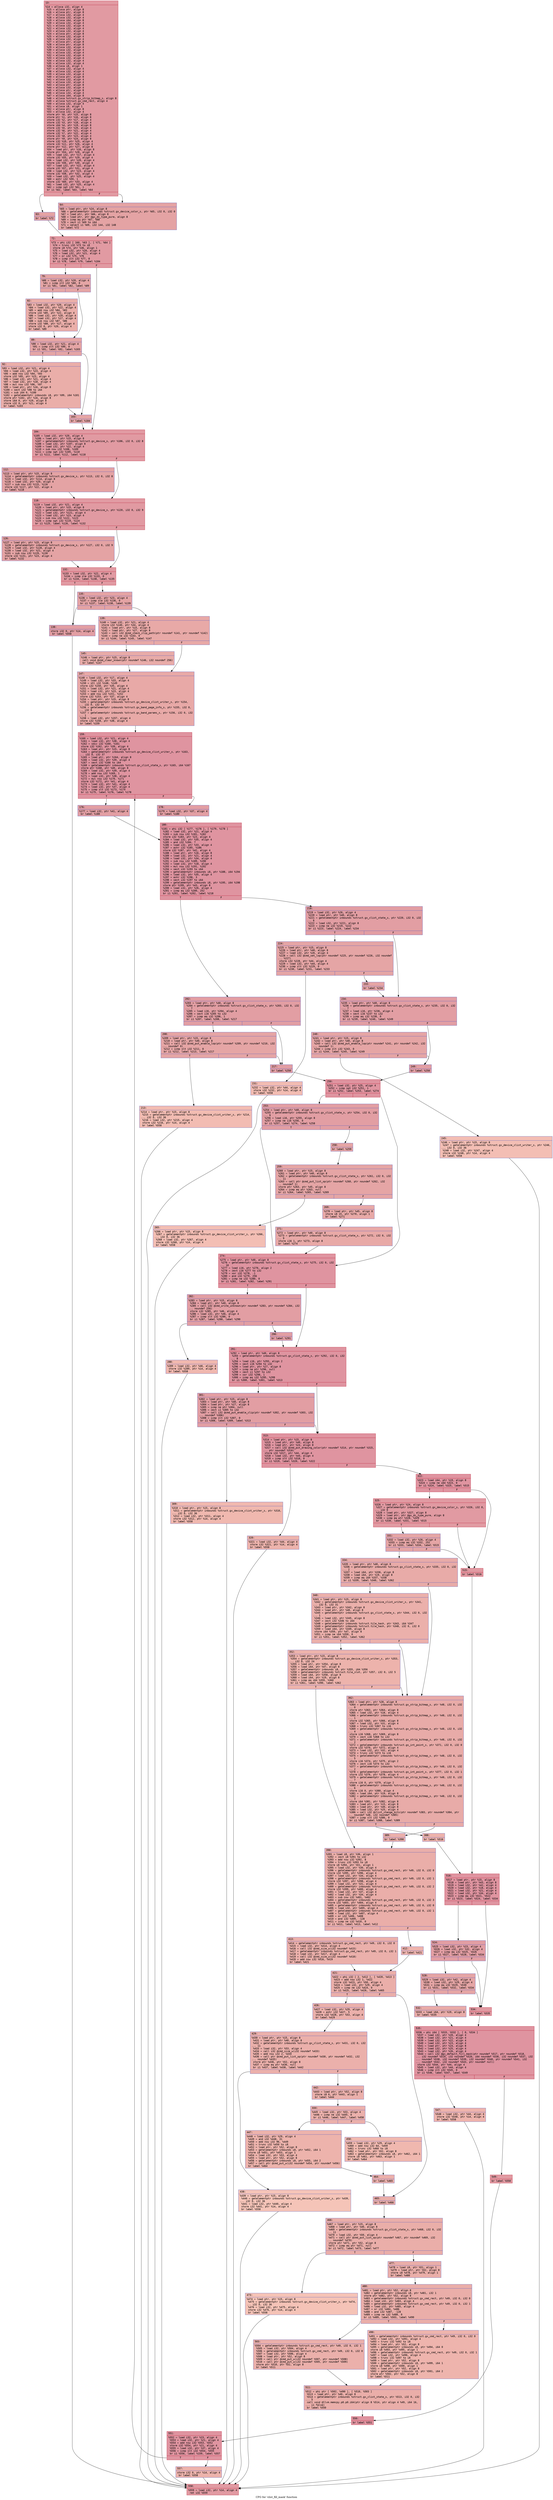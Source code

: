 digraph "CFG for 'clist_fill_mask' function" {
	label="CFG for 'clist_fill_mask' function";

	Node0x6000032221c0 [shape=record,color="#b70d28ff", style=filled, fillcolor="#bb1b2c70" fontname="Courier",label="{13:\l|  %14 = alloca i32, align 4\l  %15 = alloca ptr, align 8\l  %16 = alloca ptr, align 8\l  %17 = alloca i32, align 4\l  %18 = alloca i32, align 4\l  %19 = alloca i64, align 8\l  %20 = alloca i32, align 4\l  %21 = alloca i32, align 4\l  %22 = alloca i32, align 4\l  %23 = alloca i32, align 4\l  %24 = alloca ptr, align 8\l  %25 = alloca i32, align 4\l  %26 = alloca i32, align 4\l  %27 = alloca ptr, align 8\l  %28 = alloca ptr, align 8\l  %29 = alloca i32, align 4\l  %30 = alloca i32, align 4\l  %31 = alloca i32, align 4\l  %32 = alloca i32, align 4\l  %33 = alloca i32, align 4\l  %34 = alloca i32, align 4\l  %35 = alloca i32, align 4\l  %36 = alloca i8, align 1\l  %37 = alloca i32, align 4\l  %38 = alloca i32, align 4\l  %39 = alloca i32, align 4\l  %40 = alloca ptr, align 8\l  %41 = alloca i32, align 4\l  %42 = alloca i32, align 4\l  %43 = alloca ptr, align 8\l  %44 = alloca i32, align 4\l  %45 = alloca ptr, align 8\l  %46 = alloca i32, align 4\l  %47 = alloca i64, align 8\l  %48 = alloca %struct.gx_strip_bitmap_s, align 8\l  %49 = alloca %struct.gx_cmd_rect, align 4\l  %50 = alloca i32, align 4\l  %51 = alloca i8, align 1\l  %52 = alloca ptr, align 8\l  %53 = alloca i32, align 4\l  store ptr %0, ptr %15, align 8\l  store ptr %1, ptr %16, align 8\l  store i32 %2, ptr %17, align 4\l  store i32 %3, ptr %18, align 4\l  store i64 %4, ptr %19, align 8\l  store i32 %5, ptr %20, align 4\l  store i32 %6, ptr %21, align 4\l  store i32 %7, ptr %22, align 4\l  store i32 %8, ptr %23, align 4\l  store ptr %9, ptr %24, align 8\l  store i32 %10, ptr %25, align 4\l  store i32 %11, ptr %26, align 4\l  store ptr %12, ptr %27, align 8\l  %54 = load ptr, ptr %16, align 8\l  store ptr %54, ptr %28, align 8\l  %55 = load i32, ptr %17, align 4\l  store i32 %55, ptr %29, align 4\l  %56 = load i32, ptr %20, align 4\l  store i32 %56, ptr %30, align 4\l  %57 = load i32, ptr %22, align 4\l  store i32 %57, ptr %31, align 4\l  %58 = load i32, ptr %23, align 4\l  store i32 %58, ptr %32, align 4\l  %59 = load i32, ptr %25, align 4\l  %60 = ashr i32 %59, 1\l  store i32 %60, ptr %33, align 4\l  %61 = load i32, ptr %25, align 4\l  %62 = icmp sgt i32 %61, 1\l  br i1 %62, label %63, label %64\l|{<s0>T|<s1>F}}"];
	Node0x6000032221c0:s0 -> Node0x600003222210[tooltip="13 -> 63\nProbability 50.00%" ];
	Node0x6000032221c0:s1 -> Node0x600003222260[tooltip="13 -> 64\nProbability 50.00%" ];
	Node0x600003222210 [shape=record,color="#3d50c3ff", style=filled, fillcolor="#c32e3170" fontname="Courier",label="{63:\l|  br label %72\l}"];
	Node0x600003222210 -> Node0x6000032222b0[tooltip="63 -> 72\nProbability 100.00%" ];
	Node0x600003222260 [shape=record,color="#3d50c3ff", style=filled, fillcolor="#c32e3170" fontname="Courier",label="{64:\l|  %65 = load ptr, ptr %24, align 8\l  %66 = getelementptr inbounds %struct.gx_device_color_s, ptr %65, i32 0, i32 0\l  %67 = load ptr, ptr %66, align 8\l  %68 = load ptr, ptr @gx_dc_type_pure, align 8\l  %69 = icmp eq ptr %67, %68\l  %70 = zext i1 %69 to i64\l  %71 = select i1 %69, i32 144, i32 148\l  br label %72\l}"];
	Node0x600003222260 -> Node0x6000032222b0[tooltip="64 -> 72\nProbability 100.00%" ];
	Node0x6000032222b0 [shape=record,color="#b70d28ff", style=filled, fillcolor="#bb1b2c70" fontname="Courier",label="{72:\l|  %73 = phi i32 [ 160, %63 ], [ %71, %64 ]\l  %74 = trunc i32 %73 to i8\l  store i8 %74, ptr %36, align 1\l  %75 = load i32, ptr %20, align 4\l  %76 = load i32, ptr %21, align 4\l  %77 = or i32 %75, %76\l  %78 = icmp slt i32 %77, 0\l  br i1 %78, label %79, label %104\l|{<s0>T|<s1>F}}"];
	Node0x6000032222b0:s0 -> Node0x600003222300[tooltip="72 -> 79\nProbability 37.50%" ];
	Node0x6000032222b0:s1 -> Node0x600003222490[tooltip="72 -> 104\nProbability 62.50%" ];
	Node0x600003222300 [shape=record,color="#3d50c3ff", style=filled, fillcolor="#c5333470" fontname="Courier",label="{79:\l|  %80 = load i32, ptr %20, align 4\l  %81 = icmp slt i32 %80, 0\l  br i1 %81, label %82, label %89\l|{<s0>T|<s1>F}}"];
	Node0x600003222300:s0 -> Node0x600003222350[tooltip="79 -> 82\nProbability 37.50%" ];
	Node0x600003222300:s1 -> Node0x6000032223a0[tooltip="79 -> 89\nProbability 62.50%" ];
	Node0x600003222350 [shape=record,color="#3d50c3ff", style=filled, fillcolor="#d0473d70" fontname="Courier",label="{82:\l|  %83 = load i32, ptr %20, align 4\l  %84 = load i32, ptr %22, align 4\l  %85 = add nsw i32 %84, %83\l  store i32 %85, ptr %22, align 4\l  %86 = load i32, ptr %20, align 4\l  %87 = load i32, ptr %17, align 4\l  %88 = sub nsw i32 %87, %86\l  store i32 %88, ptr %17, align 4\l  store i32 0, ptr %20, align 4\l  br label %89\l}"];
	Node0x600003222350 -> Node0x6000032223a0[tooltip="82 -> 89\nProbability 100.00%" ];
	Node0x6000032223a0 [shape=record,color="#3d50c3ff", style=filled, fillcolor="#c5333470" fontname="Courier",label="{89:\l|  %90 = load i32, ptr %21, align 4\l  %91 = icmp slt i32 %90, 0\l  br i1 %91, label %92, label %103\l|{<s0>T|<s1>F}}"];
	Node0x6000032223a0:s0 -> Node0x6000032223f0[tooltip="89 -> 92\nProbability 37.50%" ];
	Node0x6000032223a0:s1 -> Node0x600003222440[tooltip="89 -> 103\nProbability 62.50%" ];
	Node0x6000032223f0 [shape=record,color="#3d50c3ff", style=filled, fillcolor="#d0473d70" fontname="Courier",label="{92:\l|  %93 = load i32, ptr %21, align 4\l  %94 = load i32, ptr %23, align 4\l  %95 = add nsw i32 %94, %93\l  store i32 %95, ptr %23, align 4\l  %96 = load i32, ptr %21, align 4\l  %97 = load i32, ptr %18, align 4\l  %98 = mul nsw i32 %96, %97\l  %99 = load ptr, ptr %16, align 8\l  %100 = sext i32 %98 to i64\l  %101 = sub i64 0, %100\l  %102 = getelementptr inbounds i8, ptr %99, i64 %101\l  store ptr %102, ptr %16, align 8\l  store i64 0, ptr %19, align 8\l  store i32 0, ptr %21, align 4\l  br label %103\l}"];
	Node0x6000032223f0 -> Node0x600003222440[tooltip="92 -> 103\nProbability 100.00%" ];
	Node0x600003222440 [shape=record,color="#3d50c3ff", style=filled, fillcolor="#c5333470" fontname="Courier",label="{103:\l|  br label %104\l}"];
	Node0x600003222440 -> Node0x600003222490[tooltip="103 -> 104\nProbability 100.00%" ];
	Node0x600003222490 [shape=record,color="#b70d28ff", style=filled, fillcolor="#bb1b2c70" fontname="Courier",label="{104:\l|  %105 = load i32, ptr %20, align 4\l  %106 = load ptr, ptr %15, align 8\l  %107 = getelementptr inbounds %struct.gx_device_s, ptr %106, i32 0, i32 8\l  %108 = load i32, ptr %107, align 8\l  %109 = load i32, ptr %22, align 4\l  %110 = sub nsw i32 %108, %109\l  %111 = icmp sgt i32 %105, %110\l  br i1 %111, label %112, label %118\l|{<s0>T|<s1>F}}"];
	Node0x600003222490:s0 -> Node0x6000032224e0[tooltip="104 -> 112\nProbability 50.00%" ];
	Node0x600003222490:s1 -> Node0x600003222530[tooltip="104 -> 118\nProbability 50.00%" ];
	Node0x6000032224e0 [shape=record,color="#3d50c3ff", style=filled, fillcolor="#c32e3170" fontname="Courier",label="{112:\l|  %113 = load ptr, ptr %15, align 8\l  %114 = getelementptr inbounds %struct.gx_device_s, ptr %113, i32 0, i32 8\l  %115 = load i32, ptr %114, align 8\l  %116 = load i32, ptr %20, align 4\l  %117 = sub nsw i32 %115, %116\l  store i32 %117, ptr %22, align 4\l  br label %118\l}"];
	Node0x6000032224e0 -> Node0x600003222530[tooltip="112 -> 118\nProbability 100.00%" ];
	Node0x600003222530 [shape=record,color="#b70d28ff", style=filled, fillcolor="#bb1b2c70" fontname="Courier",label="{118:\l|  %119 = load i32, ptr %21, align 4\l  %120 = load ptr, ptr %15, align 8\l  %121 = getelementptr inbounds %struct.gx_device_s, ptr %120, i32 0, i32 9\l  %122 = load i32, ptr %121, align 4\l  %123 = load i32, ptr %23, align 4\l  %124 = sub nsw i32 %122, %123\l  %125 = icmp sgt i32 %119, %124\l  br i1 %125, label %126, label %132\l|{<s0>T|<s1>F}}"];
	Node0x600003222530:s0 -> Node0x600003222580[tooltip="118 -> 126\nProbability 50.00%" ];
	Node0x600003222530:s1 -> Node0x6000032225d0[tooltip="118 -> 132\nProbability 50.00%" ];
	Node0x600003222580 [shape=record,color="#3d50c3ff", style=filled, fillcolor="#c32e3170" fontname="Courier",label="{126:\l|  %127 = load ptr, ptr %15, align 8\l  %128 = getelementptr inbounds %struct.gx_device_s, ptr %127, i32 0, i32 9\l  %129 = load i32, ptr %128, align 4\l  %130 = load i32, ptr %21, align 4\l  %131 = sub nsw i32 %129, %130\l  store i32 %131, ptr %23, align 4\l  br label %132\l}"];
	Node0x600003222580 -> Node0x6000032225d0[tooltip="126 -> 132\nProbability 100.00%" ];
	Node0x6000032225d0 [shape=record,color="#b70d28ff", style=filled, fillcolor="#bb1b2c70" fontname="Courier",label="{132:\l|  %133 = load i32, ptr %22, align 4\l  %134 = icmp sle i32 %133, 0\l  br i1 %134, label %138, label %135\l|{<s0>T|<s1>F}}"];
	Node0x6000032225d0:s0 -> Node0x600003222670[tooltip="132 -> 138\nProbability 50.00%" ];
	Node0x6000032225d0:s1 -> Node0x600003222620[tooltip="132 -> 135\nProbability 50.00%" ];
	Node0x600003222620 [shape=record,color="#3d50c3ff", style=filled, fillcolor="#c32e3170" fontname="Courier",label="{135:\l|  %136 = load i32, ptr %23, align 4\l  %137 = icmp sle i32 %136, 0\l  br i1 %137, label %138, label %139\l|{<s0>T|<s1>F}}"];
	Node0x600003222620:s0 -> Node0x600003222670[tooltip="135 -> 138\nProbability 50.00%" ];
	Node0x600003222620:s1 -> Node0x6000032226c0[tooltip="135 -> 139\nProbability 50.00%" ];
	Node0x600003222670 [shape=record,color="#3d50c3ff", style=filled, fillcolor="#be242e70" fontname="Courier",label="{138:\l|  store i32 0, ptr %14, align 4\l  br label %558\l}"];
	Node0x600003222670 -> Node0x600003223e80[tooltip="138 -> 558\nProbability 100.00%" ];
	Node0x6000032226c0 [shape=record,color="#3d50c3ff", style=filled, fillcolor="#ca3b3770" fontname="Courier",label="{139:\l|  %140 = load i32, ptr %21, align 4\l  store i32 %140, ptr %34, align 4\l  %141 = load ptr, ptr %15, align 8\l  %142 = load ptr, ptr %27, align 8\l  %143 = call i32 @cmd_check_clip_path(ptr noundef %141, ptr noundef %142)\l  %144 = icmp ne i32 %143, 0\l  br i1 %144, label %145, label %147\l|{<s0>T|<s1>F}}"];
	Node0x6000032226c0:s0 -> Node0x600003222710[tooltip="139 -> 145\nProbability 62.50%" ];
	Node0x6000032226c0:s1 -> Node0x600003222760[tooltip="139 -> 147\nProbability 37.50%" ];
	Node0x600003222710 [shape=record,color="#3d50c3ff", style=filled, fillcolor="#cc403a70" fontname="Courier",label="{145:\l|  %146 = load ptr, ptr %15, align 8\l  call void @cmd_clear_known(ptr noundef %146, i32 noundef 256)\l  br label %147\l}"];
	Node0x600003222710 -> Node0x600003222760[tooltip="145 -> 147\nProbability 100.00%" ];
	Node0x600003222760 [shape=record,color="#3d50c3ff", style=filled, fillcolor="#ca3b3770" fontname="Courier",label="{147:\l|  %148 = load i32, ptr %17, align 4\l  %149 = load i32, ptr %33, align 4\l  %150 = shl i32 %148, %149\l  store i32 %150, ptr %35, align 4\l  %151 = load i32, ptr %21, align 4\l  %152 = load i32, ptr %23, align 4\l  %153 = add nsw i32 %151, %152\l  store i32 %153, ptr %37, align 4\l  %154 = load ptr, ptr %15, align 8\l  %155 = getelementptr inbounds %struct.gx_device_clist_writer_s, ptr %154,\l... i32 0, i32 34\l  %156 = getelementptr inbounds %struct.gx_band_page_info_s, ptr %155, i32 0,\l... i32 6\l  %157 = getelementptr inbounds %struct.gx_band_params_s, ptr %156, i32 0, i32\l... 1\l  %158 = load i32, ptr %157, align 4\l  store i32 %158, ptr %38, align 4\l  br label %159\l}"];
	Node0x600003222760 -> Node0x6000032227b0[tooltip="147 -> 159\nProbability 100.00%" ];
	Node0x6000032227b0 [shape=record,color="#b70d28ff", style=filled, fillcolor="#b70d2870" fontname="Courier",label="{159:\l|  %160 = load i32, ptr %21, align 4\l  %161 = load i32, ptr %38, align 4\l  %162 = sdiv i32 %160, %161\l  store i32 %162, ptr %39, align 4\l  %163 = load ptr, ptr %15, align 8\l  %164 = getelementptr inbounds %struct.gx_device_clist_writer_s, ptr %163,\l... i32 0, i32 37\l  %165 = load ptr, ptr %164, align 8\l  %166 = load i32, ptr %39, align 4\l  %167 = sext i32 %166 to i64\l  %168 = getelementptr inbounds %struct.gx_clist_state_s, ptr %165, i64 %167\l  store ptr %168, ptr %40, align 8\l  %169 = load i32, ptr %39, align 4\l  %170 = add nsw i32 %169, 1\l  %171 = load i32, ptr %38, align 4\l  %172 = mul nsw i32 %170, %171\l  store i32 %172, ptr %41, align 4\l  %173 = load i32, ptr %41, align 4\l  %174 = load i32, ptr %37, align 4\l  %175 = icmp slt i32 %173, %174\l  br i1 %175, label %176, label %178\l|{<s0>T|<s1>F}}"];
	Node0x6000032227b0:s0 -> Node0x600003222800[tooltip="159 -> 176\nProbability 50.00%" ];
	Node0x6000032227b0:s1 -> Node0x600003222850[tooltip="159 -> 178\nProbability 50.00%" ];
	Node0x600003222800 [shape=record,color="#3d50c3ff", style=filled, fillcolor="#be242e70" fontname="Courier",label="{176:\l|  %177 = load i32, ptr %41, align 4\l  br label %180\l}"];
	Node0x600003222800 -> Node0x6000032228a0[tooltip="176 -> 180\nProbability 100.00%" ];
	Node0x600003222850 [shape=record,color="#3d50c3ff", style=filled, fillcolor="#be242e70" fontname="Courier",label="{178:\l|  %179 = load i32, ptr %37, align 4\l  br label %180\l}"];
	Node0x600003222850 -> Node0x6000032228a0[tooltip="178 -> 180\nProbability 100.00%" ];
	Node0x6000032228a0 [shape=record,color="#b70d28ff", style=filled, fillcolor="#b70d2870" fontname="Courier",label="{180:\l|  %181 = phi i32 [ %177, %176 ], [ %179, %178 ]\l  %182 = load i32, ptr %21, align 4\l  %183 = sub nsw i32 %181, %182\l  store i32 %183, ptr %23, align 4\l  %184 = load i32, ptr %35, align 4\l  %185 = and i32 %184, 7\l  %186 = load i32, ptr %33, align 4\l  %187 = ashr i32 %185, %186\l  store i32 %187, ptr %42, align 4\l  %188 = load ptr, ptr %16, align 8\l  %189 = load i32, ptr %21, align 4\l  %190 = load i32, ptr %34, align 4\l  %191 = sub nsw i32 %189, %190\l  %192 = load i32, ptr %18, align 4\l  %193 = mul nsw i32 %191, %192\l  %194 = sext i32 %193 to i64\l  %195 = getelementptr inbounds i8, ptr %188, i64 %194\l  %196 = load i32, ptr %35, align 4\l  %197 = ashr i32 %196, 3\l  %198 = sext i32 %197 to i64\l  %199 = getelementptr inbounds i8, ptr %195, i64 %198\l  store ptr %199, ptr %43, align 8\l  %200 = load i32, ptr %26, align 4\l  %201 = icmp eq i32 %200, 252\l  br i1 %201, label %202, label %218\l|{<s0>T|<s1>F}}"];
	Node0x6000032228a0:s0 -> Node0x6000032228f0[tooltip="180 -> 202\nProbability 50.00%" ];
	Node0x6000032228a0:s1 -> Node0x600003222a30[tooltip="180 -> 218\nProbability 50.00%" ];
	Node0x6000032228f0 [shape=record,color="#3d50c3ff", style=filled, fillcolor="#be242e70" fontname="Courier",label="{202:\l|  %203 = load ptr, ptr %40, align 8\l  %204 = getelementptr inbounds %struct.gx_clist_state_s, ptr %203, i32 0, i32\l... 7\l  %205 = load i16, ptr %204, align 4\l  %206 = sext i16 %205 to i32\l  %207 = icmp eq i32 %206, 1\l  br i1 %207, label %208, label %217\l|{<s0>T|<s1>F}}"];
	Node0x6000032228f0:s0 -> Node0x600003222940[tooltip="202 -> 208\nProbability 50.00%" ];
	Node0x6000032228f0:s1 -> Node0x6000032229e0[tooltip="202 -> 217\nProbability 50.00%" ];
	Node0x600003222940 [shape=record,color="#3d50c3ff", style=filled, fillcolor="#c5333470" fontname="Courier",label="{208:\l|  %209 = load ptr, ptr %15, align 8\l  %210 = load ptr, ptr %40, align 8\l  %211 = call i32 @cmd_put_enable_lop(ptr noundef %209, ptr noundef %210, i32\l... noundef 0)\l  %212 = icmp slt i32 %211, 0\l  br i1 %212, label %213, label %217\l|{<s0>T|<s1>F}}"];
	Node0x600003222940:s0 -> Node0x600003222990[tooltip="208 -> 213\nProbability 3.12%" ];
	Node0x600003222940:s1 -> Node0x6000032229e0[tooltip="208 -> 217\nProbability 96.88%" ];
	Node0x600003222990 [shape=record,color="#3d50c3ff", style=filled, fillcolor="#e1675170" fontname="Courier",label="{213:\l|  %214 = load ptr, ptr %15, align 8\l  %215 = getelementptr inbounds %struct.gx_device_clist_writer_s, ptr %214,\l... i32 0, i32 36\l  %216 = load i32, ptr %215, align 4\l  store i32 %216, ptr %14, align 4\l  br label %558\l}"];
	Node0x600003222990 -> Node0x600003223e80[tooltip="213 -> 558\nProbability 100.00%" ];
	Node0x6000032229e0 [shape=record,color="#3d50c3ff", style=filled, fillcolor="#be242e70" fontname="Courier",label="{217:\l|  br label %250\l}"];
	Node0x6000032229e0 -> Node0x600003222cb0[tooltip="217 -> 250\nProbability 100.00%" ];
	Node0x600003222a30 [shape=record,color="#3d50c3ff", style=filled, fillcolor="#be242e70" fontname="Courier",label="{218:\l|  %219 = load i32, ptr %26, align 4\l  %220 = load ptr, ptr %40, align 8\l  %221 = getelementptr inbounds %struct.gx_clist_state_s, ptr %220, i32 0, i32\l... 6\l  %222 = load i32, ptr %221, align 8\l  %223 = icmp ne i32 %219, %222\l  br i1 %223, label %224, label %234\l|{<s0>T|<s1>F}}"];
	Node0x600003222a30:s0 -> Node0x600003222a80[tooltip="218 -> 224\nProbability 50.00%" ];
	Node0x600003222a30:s1 -> Node0x600003222b70[tooltip="218 -> 234\nProbability 50.00%" ];
	Node0x600003222a80 [shape=record,color="#3d50c3ff", style=filled, fillcolor="#c5333470" fontname="Courier",label="{224:\l|  %225 = load ptr, ptr %15, align 8\l  %226 = load ptr, ptr %40, align 8\l  %227 = load i32, ptr %26, align 4\l  %228 = call i32 @cmd_set_lop(ptr noundef %225, ptr noundef %226, i32 noundef\l... %227)\l  store i32 %228, ptr %44, align 4\l  %229 = load i32, ptr %44, align 4\l  %230 = icmp slt i32 %229, 0\l  br i1 %230, label %231, label %233\l|{<s0>T|<s1>F}}"];
	Node0x600003222a80:s0 -> Node0x600003222ad0[tooltip="224 -> 231\nProbability 3.12%" ];
	Node0x600003222a80:s1 -> Node0x600003222b20[tooltip="224 -> 233\nProbability 96.88%" ];
	Node0x600003222ad0 [shape=record,color="#3d50c3ff", style=filled, fillcolor="#e1675170" fontname="Courier",label="{231:\l|  %232 = load i32, ptr %44, align 4\l  store i32 %232, ptr %14, align 4\l  br label %558\l}"];
	Node0x600003222ad0 -> Node0x600003223e80[tooltip="231 -> 558\nProbability 100.00%" ];
	Node0x600003222b20 [shape=record,color="#3d50c3ff", style=filled, fillcolor="#c5333470" fontname="Courier",label="{233:\l|  br label %234\l}"];
	Node0x600003222b20 -> Node0x600003222b70[tooltip="233 -> 234\nProbability 100.00%" ];
	Node0x600003222b70 [shape=record,color="#3d50c3ff", style=filled, fillcolor="#be242e70" fontname="Courier",label="{234:\l|  %235 = load ptr, ptr %40, align 8\l  %236 = getelementptr inbounds %struct.gx_clist_state_s, ptr %235, i32 0, i32\l... 7\l  %237 = load i16, ptr %236, align 4\l  %238 = sext i16 %237 to i32\l  %239 = icmp eq i32 %238, 0\l  br i1 %239, label %240, label %249\l|{<s0>T|<s1>F}}"];
	Node0x600003222b70:s0 -> Node0x600003222bc0[tooltip="234 -> 240\nProbability 37.50%" ];
	Node0x600003222b70:s1 -> Node0x600003222c60[tooltip="234 -> 249\nProbability 62.50%" ];
	Node0x600003222bc0 [shape=record,color="#3d50c3ff", style=filled, fillcolor="#c5333470" fontname="Courier",label="{240:\l|  %241 = load ptr, ptr %15, align 8\l  %242 = load ptr, ptr %40, align 8\l  %243 = call i32 @cmd_put_enable_lop(ptr noundef %241, ptr noundef %242, i32\l... noundef 1)\l  %244 = icmp slt i32 %243, 0\l  br i1 %244, label %245, label %249\l|{<s0>T|<s1>F}}"];
	Node0x600003222bc0:s0 -> Node0x600003222c10[tooltip="240 -> 245\nProbability 3.12%" ];
	Node0x600003222bc0:s1 -> Node0x600003222c60[tooltip="240 -> 249\nProbability 96.88%" ];
	Node0x600003222c10 [shape=record,color="#3d50c3ff", style=filled, fillcolor="#e36c5570" fontname="Courier",label="{245:\l|  %246 = load ptr, ptr %15, align 8\l  %247 = getelementptr inbounds %struct.gx_device_clist_writer_s, ptr %246,\l... i32 0, i32 36\l  %248 = load i32, ptr %247, align 4\l  store i32 %248, ptr %14, align 4\l  br label %558\l}"];
	Node0x600003222c10 -> Node0x600003223e80[tooltip="245 -> 558\nProbability 100.00%" ];
	Node0x600003222c60 [shape=record,color="#3d50c3ff", style=filled, fillcolor="#be242e70" fontname="Courier",label="{249:\l|  br label %250\l}"];
	Node0x600003222c60 -> Node0x600003222cb0[tooltip="249 -> 250\nProbability 100.00%" ];
	Node0x600003222cb0 [shape=record,color="#b70d28ff", style=filled, fillcolor="#b70d2870" fontname="Courier",label="{250:\l|  %251 = load i32, ptr %25, align 4\l  %252 = icmp sgt i32 %251, 1\l  br i1 %252, label %253, label %274\l|{<s0>T|<s1>F}}"];
	Node0x600003222cb0:s0 -> Node0x600003222d00[tooltip="250 -> 253\nProbability 50.00%" ];
	Node0x600003222cb0:s1 -> Node0x600003222ee0[tooltip="250 -> 274\nProbability 50.00%" ];
	Node0x600003222d00 [shape=record,color="#3d50c3ff", style=filled, fillcolor="#be242e70" fontname="Courier",label="{253:\l|  %254 = load ptr, ptr %40, align 8\l  %255 = getelementptr inbounds %struct.gx_clist_state_s, ptr %254, i32 0, i32\l... 9\l  %256 = load i16, ptr %255, align 8\l  %257 = icmp ne i16 %256, 0\l  br i1 %257, label %274, label %258\l|{<s0>T|<s1>F}}"];
	Node0x600003222d00:s0 -> Node0x600003222ee0[tooltip="253 -> 274\nProbability 62.50%" ];
	Node0x600003222d00:s1 -> Node0x600003222d50[tooltip="253 -> 258\nProbability 37.50%" ];
	Node0x600003222d50 [shape=record,color="#3d50c3ff", style=filled, fillcolor="#c5333470" fontname="Courier",label="{258:\l|  br label %259\l}"];
	Node0x600003222d50 -> Node0x600003222da0[tooltip="258 -> 259\nProbability 100.00%" ];
	Node0x600003222da0 [shape=record,color="#3d50c3ff", style=filled, fillcolor="#c5333470" fontname="Courier",label="{259:\l|  %260 = load ptr, ptr %15, align 8\l  %261 = load ptr, ptr %40, align 8\l  %262 = getelementptr inbounds %struct.gx_clist_state_s, ptr %261, i32 0, i32\l... 11\l  %263 = call ptr @cmd_put_list_op(ptr noundef %260, ptr noundef %262, i32\l... noundef 1)\l  store ptr %263, ptr %45, align 8\l  %264 = icmp eq ptr %263, null\l  br i1 %264, label %265, label %269\l|{<s0>T|<s1>F}}"];
	Node0x600003222da0:s0 -> Node0x600003222df0[tooltip="259 -> 265\nProbability 3.12%" ];
	Node0x600003222da0:s1 -> Node0x600003222e40[tooltip="259 -> 269\nProbability 96.88%" ];
	Node0x600003222df0 [shape=record,color="#3d50c3ff", style=filled, fillcolor="#e36c5570" fontname="Courier",label="{265:\l|  %266 = load ptr, ptr %15, align 8\l  %267 = getelementptr inbounds %struct.gx_device_clist_writer_s, ptr %266,\l... i32 0, i32 36\l  %268 = load i32, ptr %267, align 4\l  store i32 %268, ptr %14, align 4\l  br label %558\l}"];
	Node0x600003222df0 -> Node0x600003223e80[tooltip="265 -> 558\nProbability 100.00%" ];
	Node0x600003222e40 [shape=record,color="#3d50c3ff", style=filled, fillcolor="#ca3b3770" fontname="Courier",label="{269:\l|  %270 = load ptr, ptr %45, align 8\l  store i8 15, ptr %270, align 1\l  br label %271\l}"];
	Node0x600003222e40 -> Node0x600003222e90[tooltip="269 -> 271\nProbability 100.00%" ];
	Node0x600003222e90 [shape=record,color="#3d50c3ff", style=filled, fillcolor="#ca3b3770" fontname="Courier",label="{271:\l|  %272 = load ptr, ptr %40, align 8\l  %273 = getelementptr inbounds %struct.gx_clist_state_s, ptr %272, i32 0, i32\l... 9\l  store i16 1, ptr %273, align 8\l  br label %274\l}"];
	Node0x600003222e90 -> Node0x600003222ee0[tooltip="271 -> 274\nProbability 100.00%" ];
	Node0x600003222ee0 [shape=record,color="#b70d28ff", style=filled, fillcolor="#b70d2870" fontname="Courier",label="{274:\l|  %275 = load ptr, ptr %40, align 8\l  %276 = getelementptr inbounds %struct.gx_clist_state_s, ptr %275, i32 0, i32\l... 10\l  %277 = load i16, ptr %276, align 2\l  %278 = zext i16 %277 to i32\l  %279 = xor i32 %278, -1\l  %280 = and i32 %279, 256\l  %281 = icmp ne i32 %280, 0\l  br i1 %281, label %282, label %291\l|{<s0>T|<s1>F}}"];
	Node0x600003222ee0:s0 -> Node0x600003222f30[tooltip="274 -> 282\nProbability 50.00%" ];
	Node0x600003222ee0:s1 -> Node0x600003223020[tooltip="274 -> 291\nProbability 50.00%" ];
	Node0x600003222f30 [shape=record,color="#3d50c3ff", style=filled, fillcolor="#be242e70" fontname="Courier",label="{282:\l|  %283 = load ptr, ptr %15, align 8\l  %284 = load ptr, ptr %40, align 8\l  %285 = call i32 @cmd_write_unknown(ptr noundef %283, ptr noundef %284, i32\l... noundef 256)\l  store i32 %285, ptr %46, align 4\l  %286 = load i32, ptr %46, align 4\l  %287 = icmp slt i32 %286, 0\l  br i1 %287, label %288, label %290\l|{<s0>T|<s1>F}}"];
	Node0x600003222f30:s0 -> Node0x600003222f80[tooltip="282 -> 288\nProbability 3.12%" ];
	Node0x600003222f30:s1 -> Node0x600003222fd0[tooltip="282 -> 290\nProbability 96.88%" ];
	Node0x600003222f80 [shape=record,color="#3d50c3ff", style=filled, fillcolor="#dc5d4a70" fontname="Courier",label="{288:\l|  %289 = load i32, ptr %46, align 4\l  store i32 %289, ptr %14, align 4\l  br label %558\l}"];
	Node0x600003222f80 -> Node0x600003223e80[tooltip="288 -> 558\nProbability 100.00%" ];
	Node0x600003222fd0 [shape=record,color="#3d50c3ff", style=filled, fillcolor="#be242e70" fontname="Courier",label="{290:\l|  br label %291\l}"];
	Node0x600003222fd0 -> Node0x600003223020[tooltip="290 -> 291\nProbability 100.00%" ];
	Node0x600003223020 [shape=record,color="#b70d28ff", style=filled, fillcolor="#b70d2870" fontname="Courier",label="{291:\l|  %292 = load ptr, ptr %40, align 8\l  %293 = getelementptr inbounds %struct.gx_clist_state_s, ptr %292, i32 0, i32\l... 8\l  %294 = load i16, ptr %293, align 2\l  %295 = sext i16 %294 to i32\l  %296 = load ptr, ptr %27, align 8\l  %297 = icmp ne ptr %296, null\l  %298 = zext i1 %297 to i32\l  %299 = xor i32 %298, 1\l  %300 = icmp eq i32 %295, %299\l  br i1 %300, label %301, label %313\l|{<s0>T|<s1>F}}"];
	Node0x600003223020:s0 -> Node0x600003223070[tooltip="291 -> 301\nProbability 50.00%" ];
	Node0x600003223020:s1 -> Node0x600003223110[tooltip="291 -> 313\nProbability 50.00%" ];
	Node0x600003223070 [shape=record,color="#3d50c3ff", style=filled, fillcolor="#be242e70" fontname="Courier",label="{301:\l|  %302 = load ptr, ptr %15, align 8\l  %303 = load ptr, ptr %40, align 8\l  %304 = load ptr, ptr %27, align 8\l  %305 = icmp ne ptr %304, null\l  %306 = zext i1 %305 to i32\l  %307 = call i32 @cmd_put_enable_clip(ptr noundef %302, ptr noundef %303, i32\l... noundef %306)\l  %308 = icmp slt i32 %307, 0\l  br i1 %308, label %309, label %313\l|{<s0>T|<s1>F}}"];
	Node0x600003223070:s0 -> Node0x6000032230c0[tooltip="301 -> 309\nProbability 3.12%" ];
	Node0x600003223070:s1 -> Node0x600003223110[tooltip="301 -> 313\nProbability 96.88%" ];
	Node0x6000032230c0 [shape=record,color="#3d50c3ff", style=filled, fillcolor="#dc5d4a70" fontname="Courier",label="{309:\l|  %310 = load ptr, ptr %15, align 8\l  %311 = getelementptr inbounds %struct.gx_device_clist_writer_s, ptr %310,\l... i32 0, i32 36\l  %312 = load i32, ptr %311, align 4\l  store i32 %312, ptr %14, align 4\l  br label %558\l}"];
	Node0x6000032230c0 -> Node0x600003223e80[tooltip="309 -> 558\nProbability 100.00%" ];
	Node0x600003223110 [shape=record,color="#b70d28ff", style=filled, fillcolor="#b70d2870" fontname="Courier",label="{313:\l|  %314 = load ptr, ptr %15, align 8\l  %315 = load ptr, ptr %40, align 8\l  %316 = load ptr, ptr %24, align 8\l  %317 = call i32 @cmd_put_drawing_color(ptr noundef %314, ptr noundef %315,\l... ptr noundef %316)\l  store i32 %317, ptr %44, align 4\l  %318 = load i32, ptr %44, align 4\l  %319 = icmp slt i32 %318, 0\l  br i1 %319, label %320, label %322\l|{<s0>T|<s1>F}}"];
	Node0x600003223110:s0 -> Node0x600003223160[tooltip="313 -> 320\nProbability 3.12%" ];
	Node0x600003223110:s1 -> Node0x6000032231b0[tooltip="313 -> 322\nProbability 96.88%" ];
	Node0x600003223160 [shape=record,color="#3d50c3ff", style=filled, fillcolor="#d6524470" fontname="Courier",label="{320:\l|  %321 = load i32, ptr %44, align 4\l  store i32 %321, ptr %14, align 4\l  br label %558\l}"];
	Node0x600003223160 -> Node0x600003223e80[tooltip="320 -> 558\nProbability 100.00%" ];
	Node0x6000032231b0 [shape=record,color="#b70d28ff", style=filled, fillcolor="#b70d2870" fontname="Courier",label="{322:\l|  %323 = load i64, ptr %19, align 8\l  %324 = icmp ne i64 %323, 0\l  br i1 %324, label %325, label %515\l|{<s0>T|<s1>F}}"];
	Node0x6000032231b0:s0 -> Node0x600003223200[tooltip="322 -> 325\nProbability 62.50%" ];
	Node0x6000032231b0:s1 -> Node0x600003223ac0[tooltip="322 -> 515\nProbability 37.50%" ];
	Node0x600003223200 [shape=record,color="#b70d28ff", style=filled, fillcolor="#bb1b2c70" fontname="Courier",label="{325:\l|  %326 = load ptr, ptr %24, align 8\l  %327 = getelementptr inbounds %struct.gx_device_color_s, ptr %326, i32 0,\l... i32 0\l  %328 = load ptr, ptr %327, align 8\l  %329 = load ptr, ptr @gx_dc_type_pure, align 8\l  %330 = icmp eq ptr %328, %329\l  br i1 %330, label %331, label %515\l|{<s0>T|<s1>F}}"];
	Node0x600003223200:s0 -> Node0x600003223250[tooltip="325 -> 331\nProbability 37.50%" ];
	Node0x600003223200:s1 -> Node0x600003223ac0[tooltip="325 -> 515\nProbability 62.50%" ];
	Node0x600003223250 [shape=record,color="#3d50c3ff", style=filled, fillcolor="#c5333470" fontname="Courier",label="{331:\l|  %332 = load i32, ptr %26, align 4\l  %333 = icmp eq i32 %332, 252\l  br i1 %333, label %334, label %515\l|{<s0>T|<s1>F}}"];
	Node0x600003223250:s0 -> Node0x6000032232a0[tooltip="331 -> 334\nProbability 50.00%" ];
	Node0x600003223250:s1 -> Node0x600003223ac0[tooltip="331 -> 515\nProbability 50.00%" ];
	Node0x6000032232a0 [shape=record,color="#3d50c3ff", style=filled, fillcolor="#cc403a70" fontname="Courier",label="{334:\l|  %335 = load ptr, ptr %40, align 8\l  %336 = getelementptr inbounds %struct.gx_clist_state_s, ptr %335, i32 0, i32\l... 2\l  %337 = load i64, ptr %336, align 8\l  %338 = load i64, ptr %19, align 8\l  %339 = icmp eq i64 %337, %338\l  br i1 %339, label %340, label %362\l|{<s0>T|<s1>F}}"];
	Node0x6000032232a0:s0 -> Node0x6000032232f0[tooltip="334 -> 340\nProbability 50.00%" ];
	Node0x6000032232a0:s1 -> Node0x600003223390[tooltip="334 -> 362\nProbability 50.00%" ];
	Node0x6000032232f0 [shape=record,color="#3d50c3ff", style=filled, fillcolor="#d24b4070" fontname="Courier",label="{340:\l|  %341 = load ptr, ptr %15, align 8\l  %342 = getelementptr inbounds %struct.gx_device_clist_writer_s, ptr %341,\l... i32 0, i32 31\l  %343 = load ptr, ptr %342, align 8\l  %344 = load ptr, ptr %40, align 8\l  %345 = getelementptr inbounds %struct.gx_clist_state_s, ptr %344, i32 0, i32\l... 1\l  %346 = load i32, ptr %345, align 8\l  %347 = zext i32 %346 to i64\l  %348 = getelementptr inbounds %struct.tile_hash, ptr %343, i64 %347\l  %349 = getelementptr inbounds %struct.tile_hash, ptr %348, i32 0, i32 0\l  %350 = load i64, ptr %349, align 8\l  store i64 %350, ptr %47, align 8\l  %351 = icmp ne i64 %350, 0\l  br i1 %351, label %352, label %362\l|{<s0>T|<s1>F}}"];
	Node0x6000032232f0:s0 -> Node0x600003223340[tooltip="340 -> 352\nProbability 62.50%" ];
	Node0x6000032232f0:s1 -> Node0x600003223390[tooltip="340 -> 362\nProbability 37.50%" ];
	Node0x600003223340 [shape=record,color="#3d50c3ff", style=filled, fillcolor="#d6524470" fontname="Courier",label="{352:\l|  %353 = load ptr, ptr %15, align 8\l  %354 = getelementptr inbounds %struct.gx_device_clist_writer_s, ptr %353,\l... i32 0, i32 24\l  %355 = load ptr, ptr %354, align 8\l  %356 = load i64, ptr %47, align 8\l  %357 = getelementptr inbounds i8, ptr %355, i64 %356\l  %358 = getelementptr inbounds %struct.tile_slot, ptr %357, i32 0, i32 5\l  %359 = load i64, ptr %358, align 8\l  %360 = load i64, ptr %19, align 8\l  %361 = icmp eq i64 %359, %360\l  br i1 %361, label %390, label %362\l|{<s0>T|<s1>F}}"];
	Node0x600003223340:s0 -> Node0x600003223480[tooltip="352 -> 390\nProbability 50.00%" ];
	Node0x600003223340:s1 -> Node0x600003223390[tooltip="352 -> 362\nProbability 50.00%" ];
	Node0x600003223390 [shape=record,color="#3d50c3ff", style=filled, fillcolor="#cc403a70" fontname="Courier",label="{362:\l|  %363 = load ptr, ptr %28, align 8\l  %364 = getelementptr inbounds %struct.gx_strip_bitmap_s, ptr %48, i32 0, i32\l... 0\l  store ptr %363, ptr %364, align 8\l  %365 = load i32, ptr %18, align 4\l  %366 = getelementptr inbounds %struct.gx_strip_bitmap_s, ptr %48, i32 0, i32\l... 1\l  store i32 %365, ptr %366, align 8\l  %367 = load i32, ptr %31, align 4\l  %368 = trunc i32 %367 to i16\l  %369 = getelementptr inbounds %struct.gx_strip_bitmap_s, ptr %48, i32 0, i32\l... 4\l  store i16 %368, ptr %369, align 8\l  %370 = zext i16 %368 to i32\l  %371 = getelementptr inbounds %struct.gx_strip_bitmap_s, ptr %48, i32 0, i32\l... 2\l  %372 = getelementptr inbounds %struct.gs_int_point_s, ptr %371, i32 0, i32 0\l  store i32 %370, ptr %372, align 4\l  %373 = load i32, ptr %32, align 4\l  %374 = trunc i32 %373 to i16\l  %375 = getelementptr inbounds %struct.gx_strip_bitmap_s, ptr %48, i32 0, i32\l... 5\l  store i16 %374, ptr %375, align 2\l  %376 = zext i16 %374 to i32\l  %377 = getelementptr inbounds %struct.gx_strip_bitmap_s, ptr %48, i32 0, i32\l... 2\l  %378 = getelementptr inbounds %struct.gs_int_point_s, ptr %377, i32 0, i32 1\l  store i32 %376, ptr %378, align 4\l  %379 = getelementptr inbounds %struct.gx_strip_bitmap_s, ptr %48, i32 0, i32\l... 7\l  store i16 0, ptr %379, align 2\l  %380 = getelementptr inbounds %struct.gx_strip_bitmap_s, ptr %48, i32 0, i32\l... 6\l  store i16 0, ptr %380, align 4\l  %381 = load i64, ptr %19, align 8\l  %382 = getelementptr inbounds %struct.gx_strip_bitmap_s, ptr %48, i32 0, i32\l... 3\l  store i64 %381, ptr %382, align 8\l  %383 = load ptr, ptr %15, align 8\l  %384 = load ptr, ptr %40, align 8\l  %385 = load i32, ptr %25, align 4\l  %386 = call i32 @clist_change_bits(ptr noundef %383, ptr noundef %384, ptr\l... noundef %48, i32 noundef %385)\l  %387 = icmp slt i32 %386, 0\l  br i1 %387, label %388, label %389\l|{<s0>T|<s1>F}}"];
	Node0x600003223390:s0 -> Node0x6000032233e0[tooltip="362 -> 388\nProbability 37.50%" ];
	Node0x600003223390:s1 -> Node0x600003223430[tooltip="362 -> 389\nProbability 62.50%" ];
	Node0x6000032233e0 [shape=record,color="#3d50c3ff", style=filled, fillcolor="#d6524470" fontname="Courier",label="{388:\l|  br label %516\l}"];
	Node0x6000032233e0 -> Node0x600003223b10[tooltip="388 -> 516\nProbability 100.00%" ];
	Node0x600003223430 [shape=record,color="#3d50c3ff", style=filled, fillcolor="#d24b4070" fontname="Courier",label="{389:\l|  br label %390\l}"];
	Node0x600003223430 -> Node0x600003223480[tooltip="389 -> 390\nProbability 100.00%" ];
	Node0x600003223480 [shape=record,color="#3d50c3ff", style=filled, fillcolor="#d0473d70" fontname="Courier",label="{390:\l|  %391 = load i8, ptr %36, align 1\l  %392 = zext i8 %391 to i32\l  %393 = add nsw i32 %392, 8\l  %394 = trunc i32 %393 to i8\l  store i8 %394, ptr %51, align 1\l  %395 = load i32, ptr %30, align 4\l  %396 = getelementptr inbounds %struct.gx_cmd_rect, ptr %49, i32 0, i32 0\l  store i32 %395, ptr %396, align 4\l  %397 = load i32, ptr %34, align 4\l  %398 = getelementptr inbounds %struct.gx_cmd_rect, ptr %49, i32 0, i32 1\l  store i32 %397, ptr %398, align 4\l  %399 = load i32, ptr %31, align 4\l  %400 = getelementptr inbounds %struct.gx_cmd_rect, ptr %49, i32 0, i32 2\l  store i32 %399, ptr %400, align 4\l  %401 = load i32, ptr %37, align 4\l  %402 = load i32, ptr %34, align 4\l  %403 = sub nsw i32 %401, %402\l  %404 = getelementptr inbounds %struct.gx_cmd_rect, ptr %49, i32 0, i32 3\l  store i32 %403, ptr %404, align 4\l  %405 = getelementptr inbounds %struct.gx_cmd_rect, ptr %49, i32 0, i32 0\l  %406 = load i32, ptr %405, align 4\l  %407 = getelementptr inbounds %struct.gx_cmd_rect, ptr %49, i32 0, i32 1\l  %408 = load i32, ptr %407, align 4\l  %409 = or i32 %406, %408\l  %410 = and i32 %409, -128\l  %411 = icmp ne i32 %410, 0\l  br i1 %411, label %413, label %412\l|{<s0>T|<s1>F}}"];
	Node0x600003223480:s0 -> Node0x600003223520[tooltip="390 -> 413\nProbability 62.50%" ];
	Node0x600003223480:s1 -> Node0x6000032234d0[tooltip="390 -> 412\nProbability 37.50%" ];
	Node0x6000032234d0 [shape=record,color="#3d50c3ff", style=filled, fillcolor="#d8564670" fontname="Courier",label="{412:\l|  br label %421\l}"];
	Node0x6000032234d0 -> Node0x600003223570[tooltip="412 -> 421\nProbability 100.00%" ];
	Node0x600003223520 [shape=record,color="#3d50c3ff", style=filled, fillcolor="#d24b4070" fontname="Courier",label="{413:\l|  %414 = getelementptr inbounds %struct.gx_cmd_rect, ptr %49, i32 0, i32 0\l  %415 = load i32, ptr %414, align 4\l  %416 = call i32 @cmd_size_w(i32 noundef %415)\l  %417 = getelementptr inbounds %struct.gx_cmd_rect, ptr %49, i32 0, i32 1\l  %418 = load i32, ptr %417, align 4\l  %419 = call i32 @cmd_size_w(i32 noundef %418)\l  %420 = add nsw i32 %416, %419\l  br label %421\l}"];
	Node0x600003223520 -> Node0x600003223570[tooltip="413 -> 421\nProbability 100.00%" ];
	Node0x600003223570 [shape=record,color="#3d50c3ff", style=filled, fillcolor="#d0473d70" fontname="Courier",label="{421:\l|  %422 = phi i32 [ 2, %412 ], [ %420, %413 ]\l  %423 = add nsw i32 1, %422\l  store i32 %423, ptr %50, align 4\l  %424 = load i32, ptr %29, align 4\l  %425 = icmp ne i32 %424, 0\l  br i1 %425, label %426, label %465\l|{<s0>T|<s1>F}}"];
	Node0x600003223570:s0 -> Node0x6000032235c0[tooltip="421 -> 426\nProbability 62.50%" ];
	Node0x600003223570:s1 -> Node0x600003223840[tooltip="421 -> 465\nProbability 37.50%" ];
	Node0x6000032235c0 [shape=record,color="#3d50c3ff", style=filled, fillcolor="#d24b4070" fontname="Courier",label="{426:\l|  %427 = load i32, ptr %29, align 4\l  %428 = ashr i32 %427, 5\l  store i32 %428, ptr %53, align 4\l  br label %429\l}"];
	Node0x6000032235c0 -> Node0x600003223610[tooltip="426 -> 429\nProbability 100.00%" ];
	Node0x600003223610 [shape=record,color="#3d50c3ff", style=filled, fillcolor="#d24b4070" fontname="Courier",label="{429:\l|  %430 = load ptr, ptr %15, align 8\l  %431 = load ptr, ptr %40, align 8\l  %432 = getelementptr inbounds %struct.gx_clist_state_s, ptr %431, i32 0, i32\l... 11\l  %433 = load i32, ptr %53, align 4\l  %434 = call i32 @cmd_size_w(i32 noundef %433)\l  %435 = add nsw i32 2, %434\l  %436 = call ptr @cmd_put_list_op(ptr noundef %430, ptr noundef %432, i32\l... noundef %435)\l  store ptr %436, ptr %52, align 8\l  %437 = icmp eq ptr %436, null\l  br i1 %437, label %438, label %442\l|{<s0>T|<s1>F}}"];
	Node0x600003223610:s0 -> Node0x600003223660[tooltip="429 -> 438\nProbability 3.12%" ];
	Node0x600003223610:s1 -> Node0x6000032236b0[tooltip="429 -> 442\nProbability 96.88%" ];
	Node0x600003223660 [shape=record,color="#3d50c3ff", style=filled, fillcolor="#e97a5f70" fontname="Courier",label="{438:\l|  %439 = load ptr, ptr %15, align 8\l  %440 = getelementptr inbounds %struct.gx_device_clist_writer_s, ptr %439,\l... i32 0, i32 36\l  %441 = load i32, ptr %440, align 4\l  store i32 %441, ptr %14, align 4\l  br label %558\l}"];
	Node0x600003223660 -> Node0x600003223e80[tooltip="438 -> 558\nProbability 100.00%" ];
	Node0x6000032236b0 [shape=record,color="#3d50c3ff", style=filled, fillcolor="#d24b4070" fontname="Courier",label="{442:\l|  %443 = load ptr, ptr %52, align 8\l  store i8 6, ptr %443, align 1\l  br label %444\l}"];
	Node0x6000032236b0 -> Node0x600003223700[tooltip="442 -> 444\nProbability 100.00%" ];
	Node0x600003223700 [shape=record,color="#3d50c3ff", style=filled, fillcolor="#d24b4070" fontname="Courier",label="{444:\l|  %445 = load i32, ptr %53, align 4\l  %446 = icmp ne i32 %445, 0\l  br i1 %446, label %447, label %458\l|{<s0>T|<s1>F}}"];
	Node0x600003223700:s0 -> Node0x600003223750[tooltip="444 -> 447\nProbability 62.50%" ];
	Node0x600003223700:s1 -> Node0x6000032237a0[tooltip="444 -> 458\nProbability 37.50%" ];
	Node0x600003223750 [shape=record,color="#3d50c3ff", style=filled, fillcolor="#d6524470" fontname="Courier",label="{447:\l|  %448 = load i32, ptr %29, align 4\l  %449 = and i32 %448, 31\l  %450 = add nsw i32 96, %449\l  %451 = trunc i32 %450 to i8\l  %452 = load ptr, ptr %52, align 8\l  %453 = getelementptr inbounds i8, ptr %452, i64 1\l  store i8 %451, ptr %453, align 1\l  %454 = load i32, ptr %53, align 4\l  %455 = load ptr, ptr %52, align 8\l  %456 = getelementptr inbounds i8, ptr %455, i64 2\l  %457 = call ptr @cmd_put_w(i32 noundef %454, ptr noundef %456)\l  br label %464\l}"];
	Node0x600003223750 -> Node0x6000032237f0[tooltip="447 -> 464\nProbability 100.00%" ];
	Node0x6000032237a0 [shape=record,color="#3d50c3ff", style=filled, fillcolor="#dc5d4a70" fontname="Courier",label="{458:\l|  %459 = load i32, ptr %29, align 4\l  %460 = add nsw i32 64, %459\l  %461 = trunc i32 %460 to i8\l  %462 = load ptr, ptr %52, align 8\l  %463 = getelementptr inbounds i8, ptr %462, i64 1\l  store i8 %461, ptr %463, align 1\l  br label %464\l}"];
	Node0x6000032237a0 -> Node0x6000032237f0[tooltip="458 -> 464\nProbability 100.00%" ];
	Node0x6000032237f0 [shape=record,color="#3d50c3ff", style=filled, fillcolor="#d24b4070" fontname="Courier",label="{464:\l|  br label %465\l}"];
	Node0x6000032237f0 -> Node0x600003223840[tooltip="464 -> 465\nProbability 100.00%" ];
	Node0x600003223840 [shape=record,color="#3d50c3ff", style=filled, fillcolor="#d0473d70" fontname="Courier",label="{465:\l|  br label %466\l}"];
	Node0x600003223840 -> Node0x600003223890[tooltip="465 -> 466\nProbability 100.00%" ];
	Node0x600003223890 [shape=record,color="#3d50c3ff", style=filled, fillcolor="#d0473d70" fontname="Courier",label="{466:\l|  %467 = load ptr, ptr %15, align 8\l  %468 = load ptr, ptr %40, align 8\l  %469 = getelementptr inbounds %struct.gx_clist_state_s, ptr %468, i32 0, i32\l... 11\l  %470 = load i32, ptr %50, align 4\l  %471 = call ptr @cmd_put_list_op(ptr noundef %467, ptr noundef %469, i32\l... noundef %470)\l  store ptr %471, ptr %52, align 8\l  %472 = icmp eq ptr %471, null\l  br i1 %472, label %473, label %477\l|{<s0>T|<s1>F}}"];
	Node0x600003223890:s0 -> Node0x6000032238e0[tooltip="466 -> 473\nProbability 3.12%" ];
	Node0x600003223890:s1 -> Node0x600003223930[tooltip="466 -> 477\nProbability 96.88%" ];
	Node0x6000032238e0 [shape=record,color="#3d50c3ff", style=filled, fillcolor="#e8765c70" fontname="Courier",label="{473:\l|  %474 = load ptr, ptr %15, align 8\l  %475 = getelementptr inbounds %struct.gx_device_clist_writer_s, ptr %474,\l... i32 0, i32 36\l  %476 = load i32, ptr %475, align 4\l  store i32 %476, ptr %14, align 4\l  br label %558\l}"];
	Node0x6000032238e0 -> Node0x600003223e80[tooltip="473 -> 558\nProbability 100.00%" ];
	Node0x600003223930 [shape=record,color="#3d50c3ff", style=filled, fillcolor="#d0473d70" fontname="Courier",label="{477:\l|  %478 = load i8, ptr %51, align 1\l  %479 = load ptr, ptr %52, align 8\l  store i8 %478, ptr %479, align 1\l  br label %480\l}"];
	Node0x600003223930 -> Node0x600003223980[tooltip="477 -> 480\nProbability 100.00%" ];
	Node0x600003223980 [shape=record,color="#3d50c3ff", style=filled, fillcolor="#d0473d70" fontname="Courier",label="{480:\l|  %481 = load ptr, ptr %52, align 8\l  %482 = getelementptr inbounds i8, ptr %481, i32 1\l  store ptr %482, ptr %52, align 8\l  %483 = getelementptr inbounds %struct.gx_cmd_rect, ptr %49, i32 0, i32 0\l  %484 = load i32, ptr %483, align 4\l  %485 = getelementptr inbounds %struct.gx_cmd_rect, ptr %49, i32 0, i32 1\l  %486 = load i32, ptr %485, align 4\l  %487 = or i32 %484, %486\l  %488 = and i32 %487, -128\l  %489 = icmp ne i32 %488, 0\l  br i1 %489, label %503, label %490\l|{<s0>T|<s1>F}}"];
	Node0x600003223980:s0 -> Node0x600003223a20[tooltip="480 -> 503\nProbability 62.50%" ];
	Node0x600003223980:s1 -> Node0x6000032239d0[tooltip="480 -> 490\nProbability 37.50%" ];
	Node0x6000032239d0 [shape=record,color="#3d50c3ff", style=filled, fillcolor="#d8564670" fontname="Courier",label="{490:\l|  %491 = getelementptr inbounds %struct.gx_cmd_rect, ptr %49, i32 0, i32 0\l  %492 = load i32, ptr %491, align 4\l  %493 = trunc i32 %492 to i8\l  %494 = load ptr, ptr %52, align 8\l  %495 = getelementptr inbounds i8, ptr %494, i64 0\l  store i8 %493, ptr %495, align 1\l  %496 = getelementptr inbounds %struct.gx_cmd_rect, ptr %49, i32 0, i32 1\l  %497 = load i32, ptr %496, align 4\l  %498 = trunc i32 %497 to i8\l  %499 = load ptr, ptr %52, align 8\l  %500 = getelementptr inbounds i8, ptr %499, i64 1\l  store i8 %498, ptr %500, align 1\l  %501 = load ptr, ptr %52, align 8\l  %502 = getelementptr inbounds i8, ptr %501, i64 2\l  store ptr %502, ptr %52, align 8\l  br label %511\l}"];
	Node0x6000032239d0 -> Node0x600003223a70[tooltip="490 -> 511\nProbability 100.00%" ];
	Node0x600003223a20 [shape=record,color="#3d50c3ff", style=filled, fillcolor="#d24b4070" fontname="Courier",label="{503:\l|  %504 = getelementptr inbounds %struct.gx_cmd_rect, ptr %49, i32 0, i32 1\l  %505 = load i32, ptr %504, align 4\l  %506 = getelementptr inbounds %struct.gx_cmd_rect, ptr %49, i32 0, i32 0\l  %507 = load i32, ptr %506, align 4\l  %508 = load ptr, ptr %52, align 8\l  %509 = call ptr @cmd_put_w(i32 noundef %507, ptr noundef %508)\l  %510 = call ptr @cmd_put_w(i32 noundef %505, ptr noundef %509)\l  store ptr %510, ptr %52, align 8\l  br label %511\l}"];
	Node0x600003223a20 -> Node0x600003223a70[tooltip="503 -> 511\nProbability 100.00%" ];
	Node0x600003223a70 [shape=record,color="#3d50c3ff", style=filled, fillcolor="#d0473d70" fontname="Courier",label="{511:\l|  %512 = phi ptr [ %502, %490 ], [ %510, %503 ]\l  %513 = load ptr, ptr %40, align 8\l  %514 = getelementptr inbounds %struct.gx_clist_state_s, ptr %513, i32 0, i32\l... 5\l  call void @llvm.memcpy.p0.p0.i64(ptr align 8 %514, ptr align 4 %49, i64 16,\l... i1 false)\l  br label %550\l}"];
	Node0x600003223a70 -> Node0x600003223d90[tooltip="511 -> 550\nProbability 100.00%" ];
	Node0x600003223ac0 [shape=record,color="#b70d28ff", style=filled, fillcolor="#bb1b2c70" fontname="Courier",label="{515:\l|  br label %516\l}"];
	Node0x600003223ac0 -> Node0x600003223b10[tooltip="515 -> 516\nProbability 100.00%" ];
	Node0x600003223b10 [shape=record,color="#b70d28ff", style=filled, fillcolor="#b70d2870" fontname="Courier",label="{516:\l|  %517 = load ptr, ptr %15, align 8\l  %518 = load ptr, ptr %43, align 8\l  %519 = load i32, ptr %42, align 4\l  %520 = load i32, ptr %18, align 4\l  %521 = load i32, ptr %21, align 4\l  %522 = load i32, ptr %34, align 4\l  %523 = icmp eq i32 %521, %522\l  br i1 %523, label %524, label %534\l|{<s0>T|<s1>F}}"];
	Node0x600003223b10:s0 -> Node0x600003223b60[tooltip="516 -> 524\nProbability 50.00%" ];
	Node0x600003223b10:s1 -> Node0x600003223c50[tooltip="516 -> 534\nProbability 50.00%" ];
	Node0x600003223b60 [shape=record,color="#3d50c3ff", style=filled, fillcolor="#be242e70" fontname="Courier",label="{524:\l|  %525 = load i32, ptr %23, align 4\l  %526 = load i32, ptr %32, align 4\l  %527 = icmp eq i32 %525, %526\l  br i1 %527, label %528, label %534\l|{<s0>T|<s1>F}}"];
	Node0x600003223b60:s0 -> Node0x600003223bb0[tooltip="524 -> 528\nProbability 50.00%" ];
	Node0x600003223b60:s1 -> Node0x600003223c50[tooltip="524 -> 534\nProbability 50.00%" ];
	Node0x600003223bb0 [shape=record,color="#3d50c3ff", style=filled, fillcolor="#c5333470" fontname="Courier",label="{528:\l|  %529 = load i32, ptr %42, align 4\l  %530 = load i32, ptr %29, align 4\l  %531 = icmp eq i32 %529, %530\l  br i1 %531, label %532, label %534\l|{<s0>T|<s1>F}}"];
	Node0x600003223bb0:s0 -> Node0x600003223c00[tooltip="528 -> 532\nProbability 50.00%" ];
	Node0x600003223bb0:s1 -> Node0x600003223c50[tooltip="528 -> 534\nProbability 50.00%" ];
	Node0x600003223c00 [shape=record,color="#3d50c3ff", style=filled, fillcolor="#cc403a70" fontname="Courier",label="{532:\l|  %533 = load i64, ptr %19, align 8\l  br label %535\l}"];
	Node0x600003223c00 -> Node0x600003223ca0[tooltip="532 -> 535\nProbability 100.00%" ];
	Node0x600003223c50 [shape=record,color="#b70d28ff", style=filled, fillcolor="#bb1b2c70" fontname="Courier",label="{534:\l|  br label %535\l}"];
	Node0x600003223c50 -> Node0x600003223ca0[tooltip="534 -> 535\nProbability 100.00%" ];
	Node0x600003223ca0 [shape=record,color="#b70d28ff", style=filled, fillcolor="#b70d2870" fontname="Courier",label="{535:\l|  %536 = phi i64 [ %533, %532 ], [ 0, %534 ]\l  %537 = load i32, ptr %20, align 4\l  %538 = load i32, ptr %21, align 4\l  %539 = load i32, ptr %22, align 4\l  %540 = load i32, ptr %23, align 4\l  %541 = load ptr, ptr %24, align 8\l  %542 = load i32, ptr %25, align 4\l  %543 = load i32, ptr %26, align 4\l  %544 = call i32 @gx_default_fill_mask(ptr noundef %517, ptr noundef %518,\l... i32 noundef %519, i32 noundef %520, i64 noundef %536, i32 noundef %537, i32\l... noundef %538, i32 noundef %539, i32 noundef %540, ptr noundef %541, i32\l... noundef %542, i32 noundef %543, ptr noundef null)\l  store i32 %544, ptr %44, align 4\l  %545 = load i32, ptr %44, align 4\l  %546 = icmp slt i32 %545, 0\l  br i1 %546, label %547, label %549\l|{<s0>T|<s1>F}}"];
	Node0x600003223ca0:s0 -> Node0x600003223cf0[tooltip="535 -> 547\nProbability 3.12%" ];
	Node0x600003223ca0:s1 -> Node0x600003223d40[tooltip="535 -> 549\nProbability 96.88%" ];
	Node0x600003223cf0 [shape=record,color="#3d50c3ff", style=filled, fillcolor="#d8564670" fontname="Courier",label="{547:\l|  %548 = load i32, ptr %44, align 4\l  store i32 %548, ptr %14, align 4\l  br label %558\l}"];
	Node0x600003223cf0 -> Node0x600003223e80[tooltip="547 -> 558\nProbability 100.00%" ];
	Node0x600003223d40 [shape=record,color="#b70d28ff", style=filled, fillcolor="#bb1b2c70" fontname="Courier",label="{549:\l|  br label %550\l}"];
	Node0x600003223d40 -> Node0x600003223d90[tooltip="549 -> 550\nProbability 100.00%" ];
	Node0x600003223d90 [shape=record,color="#b70d28ff", style=filled, fillcolor="#b70d2870" fontname="Courier",label="{550:\l|  br label %551\l}"];
	Node0x600003223d90 -> Node0x600003223de0[tooltip="550 -> 551\nProbability 100.00%" ];
	Node0x600003223de0 [shape=record,color="#b70d28ff", style=filled, fillcolor="#b70d2870" fontname="Courier",label="{551:\l|  %552 = load i32, ptr %23, align 4\l  %553 = load i32, ptr %21, align 4\l  %554 = add nsw i32 %553, %552\l  store i32 %554, ptr %21, align 4\l  %555 = load i32, ptr %37, align 4\l  %556 = icmp slt i32 %554, %555\l  br i1 %556, label %159, label %557\l|{<s0>T|<s1>F}}"];
	Node0x600003223de0:s0 -> Node0x6000032227b0[tooltip="551 -> 159\nProbability 96.88%" ];
	Node0x600003223de0:s1 -> Node0x600003223e30[tooltip="551 -> 557\nProbability 3.12%" ];
	Node0x600003223e30 [shape=record,color="#3d50c3ff", style=filled, fillcolor="#d6524470" fontname="Courier",label="{557:\l|  store i32 0, ptr %14, align 4\l  br label %558\l}"];
	Node0x600003223e30 -> Node0x600003223e80[tooltip="557 -> 558\nProbability 100.00%" ];
	Node0x600003223e80 [shape=record,color="#b70d28ff", style=filled, fillcolor="#bb1b2c70" fontname="Courier",label="{558:\l|  %559 = load i32, ptr %14, align 4\l  ret i32 %559\l}"];
}
